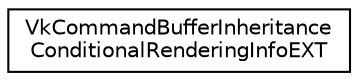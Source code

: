 digraph "Graphical Class Hierarchy"
{
 // LATEX_PDF_SIZE
  edge [fontname="Helvetica",fontsize="10",labelfontname="Helvetica",labelfontsize="10"];
  node [fontname="Helvetica",fontsize="10",shape=record];
  rankdir="LR";
  Node0 [label="VkCommandBufferInheritance\lConditionalRenderingInfoEXT",height=0.2,width=0.4,color="black", fillcolor="white", style="filled",URL="$dc/d33/structVkCommandBufferInheritanceConditionalRenderingInfoEXT.html",tooltip=" "];
}
